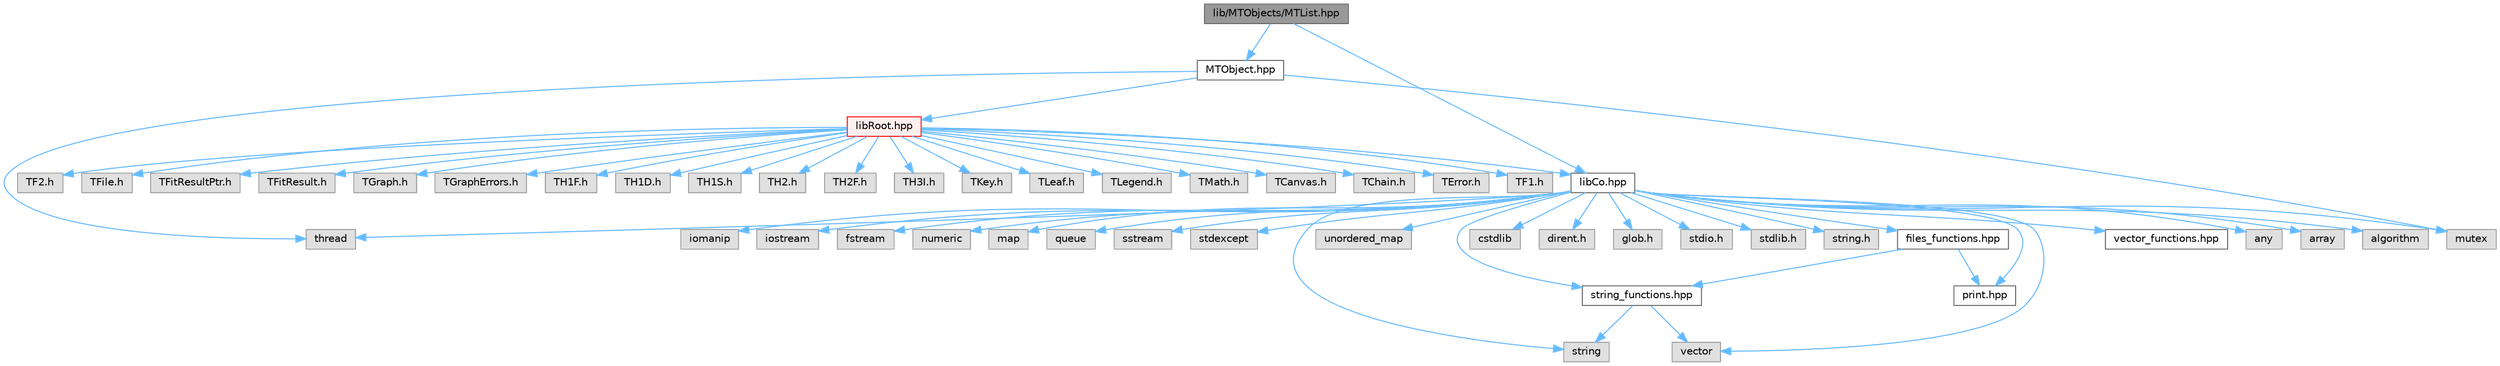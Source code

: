 digraph "lib/MTObjects/MTList.hpp"
{
 // LATEX_PDF_SIZE
  bgcolor="transparent";
  edge [fontname=Helvetica,fontsize=10,labelfontname=Helvetica,labelfontsize=10];
  node [fontname=Helvetica,fontsize=10,shape=box,height=0.2,width=0.4];
  Node1 [id="Node000001",label="lib/MTObjects/MTList.hpp",height=0.2,width=0.4,color="gray40", fillcolor="grey60", style="filled", fontcolor="black",tooltip=" "];
  Node1 -> Node2 [id="edge1_Node000001_Node000002",color="steelblue1",style="solid",tooltip=" "];
  Node2 [id="Node000002",label="MTObject.hpp",height=0.2,width=0.4,color="grey40", fillcolor="white", style="filled",URL="$_m_t_object_8hpp.html",tooltip=" "];
  Node2 -> Node3 [id="edge2_Node000002_Node000003",color="steelblue1",style="solid",tooltip=" "];
  Node3 [id="Node000003",label="thread",height=0.2,width=0.4,color="grey60", fillcolor="#E0E0E0", style="filled",tooltip=" "];
  Node2 -> Node4 [id="edge3_Node000002_Node000004",color="steelblue1",style="solid",tooltip=" "];
  Node4 [id="Node000004",label="mutex",height=0.2,width=0.4,color="grey60", fillcolor="#E0E0E0", style="filled",tooltip=" "];
  Node2 -> Node5 [id="edge4_Node000002_Node000005",color="steelblue1",style="solid",tooltip=" "];
  Node5 [id="Node000005",label="libRoot.hpp",height=0.2,width=0.4,color="red", fillcolor="#FFF0F0", style="filled",URL="$lib_root_8hpp.html",tooltip=" "];
  Node5 -> Node6 [id="edge5_Node000005_Node000006",color="steelblue1",style="solid",tooltip=" "];
  Node6 [id="Node000006",label="libCo.hpp",height=0.2,width=0.4,color="grey40", fillcolor="white", style="filled",URL="$lib_co_8hpp.html",tooltip=" "];
  Node6 -> Node7 [id="edge6_Node000006_Node000007",color="steelblue1",style="solid",tooltip=" "];
  Node7 [id="Node000007",label="any",height=0.2,width=0.4,color="grey60", fillcolor="#E0E0E0", style="filled",tooltip=" "];
  Node6 -> Node8 [id="edge7_Node000006_Node000008",color="steelblue1",style="solid",tooltip=" "];
  Node8 [id="Node000008",label="array",height=0.2,width=0.4,color="grey60", fillcolor="#E0E0E0", style="filled",tooltip=" "];
  Node6 -> Node9 [id="edge8_Node000006_Node000009",color="steelblue1",style="solid",tooltip=" "];
  Node9 [id="Node000009",label="algorithm",height=0.2,width=0.4,color="grey60", fillcolor="#E0E0E0", style="filled",tooltip=" "];
  Node6 -> Node10 [id="edge9_Node000006_Node000010",color="steelblue1",style="solid",tooltip=" "];
  Node10 [id="Node000010",label="iomanip",height=0.2,width=0.4,color="grey60", fillcolor="#E0E0E0", style="filled",tooltip=" "];
  Node6 -> Node11 [id="edge10_Node000006_Node000011",color="steelblue1",style="solid",tooltip=" "];
  Node11 [id="Node000011",label="iostream",height=0.2,width=0.4,color="grey60", fillcolor="#E0E0E0", style="filled",tooltip=" "];
  Node6 -> Node12 [id="edge11_Node000006_Node000012",color="steelblue1",style="solid",tooltip=" "];
  Node12 [id="Node000012",label="fstream",height=0.2,width=0.4,color="grey60", fillcolor="#E0E0E0", style="filled",tooltip=" "];
  Node6 -> Node13 [id="edge12_Node000006_Node000013",color="steelblue1",style="solid",tooltip=" "];
  Node13 [id="Node000013",label="numeric",height=0.2,width=0.4,color="grey60", fillcolor="#E0E0E0", style="filled",tooltip=" "];
  Node6 -> Node14 [id="edge13_Node000006_Node000014",color="steelblue1",style="solid",tooltip=" "];
  Node14 [id="Node000014",label="map",height=0.2,width=0.4,color="grey60", fillcolor="#E0E0E0", style="filled",tooltip=" "];
  Node6 -> Node4 [id="edge14_Node000006_Node000004",color="steelblue1",style="solid",tooltip=" "];
  Node6 -> Node15 [id="edge15_Node000006_Node000015",color="steelblue1",style="solid",tooltip=" "];
  Node15 [id="Node000015",label="queue",height=0.2,width=0.4,color="grey60", fillcolor="#E0E0E0", style="filled",tooltip=" "];
  Node6 -> Node16 [id="edge16_Node000006_Node000016",color="steelblue1",style="solid",tooltip=" "];
  Node16 [id="Node000016",label="sstream",height=0.2,width=0.4,color="grey60", fillcolor="#E0E0E0", style="filled",tooltip=" "];
  Node6 -> Node17 [id="edge17_Node000006_Node000017",color="steelblue1",style="solid",tooltip=" "];
  Node17 [id="Node000017",label="stdexcept",height=0.2,width=0.4,color="grey60", fillcolor="#E0E0E0", style="filled",tooltip=" "];
  Node6 -> Node18 [id="edge18_Node000006_Node000018",color="steelblue1",style="solid",tooltip=" "];
  Node18 [id="Node000018",label="string",height=0.2,width=0.4,color="grey60", fillcolor="#E0E0E0", style="filled",tooltip=" "];
  Node6 -> Node3 [id="edge19_Node000006_Node000003",color="steelblue1",style="solid",tooltip=" "];
  Node6 -> Node19 [id="edge20_Node000006_Node000019",color="steelblue1",style="solid",tooltip=" "];
  Node19 [id="Node000019",label="unordered_map",height=0.2,width=0.4,color="grey60", fillcolor="#E0E0E0", style="filled",tooltip=" "];
  Node6 -> Node20 [id="edge21_Node000006_Node000020",color="steelblue1",style="solid",tooltip=" "];
  Node20 [id="Node000020",label="vector",height=0.2,width=0.4,color="grey60", fillcolor="#E0E0E0", style="filled",tooltip=" "];
  Node6 -> Node21 [id="edge22_Node000006_Node000021",color="steelblue1",style="solid",tooltip=" "];
  Node21 [id="Node000021",label="cstdlib",height=0.2,width=0.4,color="grey60", fillcolor="#E0E0E0", style="filled",tooltip=" "];
  Node6 -> Node22 [id="edge23_Node000006_Node000022",color="steelblue1",style="solid",tooltip=" "];
  Node22 [id="Node000022",label="dirent.h",height=0.2,width=0.4,color="grey60", fillcolor="#E0E0E0", style="filled",tooltip=" "];
  Node6 -> Node23 [id="edge24_Node000006_Node000023",color="steelblue1",style="solid",tooltip=" "];
  Node23 [id="Node000023",label="glob.h",height=0.2,width=0.4,color="grey60", fillcolor="#E0E0E0", style="filled",tooltip=" "];
  Node6 -> Node24 [id="edge25_Node000006_Node000024",color="steelblue1",style="solid",tooltip=" "];
  Node24 [id="Node000024",label="stdio.h",height=0.2,width=0.4,color="grey60", fillcolor="#E0E0E0", style="filled",tooltip=" "];
  Node6 -> Node25 [id="edge26_Node000006_Node000025",color="steelblue1",style="solid",tooltip=" "];
  Node25 [id="Node000025",label="stdlib.h",height=0.2,width=0.4,color="grey60", fillcolor="#E0E0E0", style="filled",tooltip=" "];
  Node6 -> Node26 [id="edge27_Node000006_Node000026",color="steelblue1",style="solid",tooltip=" "];
  Node26 [id="Node000026",label="string.h",height=0.2,width=0.4,color="grey60", fillcolor="#E0E0E0", style="filled",tooltip=" "];
  Node6 -> Node27 [id="edge28_Node000006_Node000027",color="steelblue1",style="solid",tooltip=" "];
  Node27 [id="Node000027",label="print.hpp",height=0.2,width=0.4,color="grey40", fillcolor="white", style="filled",URL="$print_8hpp.html",tooltip=" "];
  Node6 -> Node28 [id="edge29_Node000006_Node000028",color="steelblue1",style="solid",tooltip=" "];
  Node28 [id="Node000028",label="string_functions.hpp",height=0.2,width=0.4,color="grey40", fillcolor="white", style="filled",URL="$string__functions_8hpp.html",tooltip=" "];
  Node28 -> Node20 [id="edge30_Node000028_Node000020",color="steelblue1",style="solid",tooltip=" "];
  Node28 -> Node18 [id="edge31_Node000028_Node000018",color="steelblue1",style="solid",tooltip=" "];
  Node6 -> Node29 [id="edge32_Node000006_Node000029",color="steelblue1",style="solid",tooltip=" "];
  Node29 [id="Node000029",label="files_functions.hpp",height=0.2,width=0.4,color="grey40", fillcolor="white", style="filled",URL="$files__functions_8hpp.html",tooltip=" "];
  Node29 -> Node27 [id="edge33_Node000029_Node000027",color="steelblue1",style="solid",tooltip=" "];
  Node29 -> Node28 [id="edge34_Node000029_Node000028",color="steelblue1",style="solid",tooltip=" "];
  Node6 -> Node30 [id="edge35_Node000006_Node000030",color="steelblue1",style="solid",tooltip=" "];
  Node30 [id="Node000030",label="vector_functions.hpp",height=0.2,width=0.4,color="grey40", fillcolor="white", style="filled",URL="$vector__functions_8hpp.html",tooltip=" "];
  Node5 -> Node31 [id="edge36_Node000005_Node000031",color="steelblue1",style="solid",tooltip=" "];
  Node31 [id="Node000031",label="TCanvas.h",height=0.2,width=0.4,color="grey60", fillcolor="#E0E0E0", style="filled",tooltip=" "];
  Node5 -> Node32 [id="edge37_Node000005_Node000032",color="steelblue1",style="solid",tooltip=" "];
  Node32 [id="Node000032",label="TChain.h",height=0.2,width=0.4,color="grey60", fillcolor="#E0E0E0", style="filled",tooltip=" "];
  Node5 -> Node33 [id="edge38_Node000005_Node000033",color="steelblue1",style="solid",tooltip=" "];
  Node33 [id="Node000033",label="TError.h",height=0.2,width=0.4,color="grey60", fillcolor="#E0E0E0", style="filled",tooltip=" "];
  Node5 -> Node34 [id="edge39_Node000005_Node000034",color="steelblue1",style="solid",tooltip=" "];
  Node34 [id="Node000034",label="TF1.h",height=0.2,width=0.4,color="grey60", fillcolor="#E0E0E0", style="filled",tooltip=" "];
  Node5 -> Node35 [id="edge40_Node000005_Node000035",color="steelblue1",style="solid",tooltip=" "];
  Node35 [id="Node000035",label="TF2.h",height=0.2,width=0.4,color="grey60", fillcolor="#E0E0E0", style="filled",tooltip=" "];
  Node5 -> Node36 [id="edge41_Node000005_Node000036",color="steelblue1",style="solid",tooltip=" "];
  Node36 [id="Node000036",label="TFile.h",height=0.2,width=0.4,color="grey60", fillcolor="#E0E0E0", style="filled",tooltip=" "];
  Node5 -> Node37 [id="edge42_Node000005_Node000037",color="steelblue1",style="solid",tooltip=" "];
  Node37 [id="Node000037",label="TFitResultPtr.h",height=0.2,width=0.4,color="grey60", fillcolor="#E0E0E0", style="filled",tooltip=" "];
  Node5 -> Node38 [id="edge43_Node000005_Node000038",color="steelblue1",style="solid",tooltip=" "];
  Node38 [id="Node000038",label="TFitResult.h",height=0.2,width=0.4,color="grey60", fillcolor="#E0E0E0", style="filled",tooltip=" "];
  Node5 -> Node39 [id="edge44_Node000005_Node000039",color="steelblue1",style="solid",tooltip=" "];
  Node39 [id="Node000039",label="TGraph.h",height=0.2,width=0.4,color="grey60", fillcolor="#E0E0E0", style="filled",tooltip=" "];
  Node5 -> Node40 [id="edge45_Node000005_Node000040",color="steelblue1",style="solid",tooltip=" "];
  Node40 [id="Node000040",label="TGraphErrors.h",height=0.2,width=0.4,color="grey60", fillcolor="#E0E0E0", style="filled",tooltip=" "];
  Node5 -> Node41 [id="edge46_Node000005_Node000041",color="steelblue1",style="solid",tooltip=" "];
  Node41 [id="Node000041",label="TH1F.h",height=0.2,width=0.4,color="grey60", fillcolor="#E0E0E0", style="filled",tooltip=" "];
  Node5 -> Node42 [id="edge47_Node000005_Node000042",color="steelblue1",style="solid",tooltip=" "];
  Node42 [id="Node000042",label="TH1D.h",height=0.2,width=0.4,color="grey60", fillcolor="#E0E0E0", style="filled",tooltip=" "];
  Node5 -> Node43 [id="edge48_Node000005_Node000043",color="steelblue1",style="solid",tooltip=" "];
  Node43 [id="Node000043",label="TH1S.h",height=0.2,width=0.4,color="grey60", fillcolor="#E0E0E0", style="filled",tooltip=" "];
  Node5 -> Node44 [id="edge49_Node000005_Node000044",color="steelblue1",style="solid",tooltip=" "];
  Node44 [id="Node000044",label="TH2.h",height=0.2,width=0.4,color="grey60", fillcolor="#E0E0E0", style="filled",tooltip=" "];
  Node5 -> Node45 [id="edge50_Node000005_Node000045",color="steelblue1",style="solid",tooltip=" "];
  Node45 [id="Node000045",label="TH2F.h",height=0.2,width=0.4,color="grey60", fillcolor="#E0E0E0", style="filled",tooltip=" "];
  Node5 -> Node46 [id="edge51_Node000005_Node000046",color="steelblue1",style="solid",tooltip=" "];
  Node46 [id="Node000046",label="TH3I.h",height=0.2,width=0.4,color="grey60", fillcolor="#E0E0E0", style="filled",tooltip=" "];
  Node5 -> Node47 [id="edge52_Node000005_Node000047",color="steelblue1",style="solid",tooltip=" "];
  Node47 [id="Node000047",label="TKey.h",height=0.2,width=0.4,color="grey60", fillcolor="#E0E0E0", style="filled",tooltip=" "];
  Node5 -> Node48 [id="edge53_Node000005_Node000048",color="steelblue1",style="solid",tooltip=" "];
  Node48 [id="Node000048",label="TLeaf.h",height=0.2,width=0.4,color="grey60", fillcolor="#E0E0E0", style="filled",tooltip=" "];
  Node5 -> Node49 [id="edge54_Node000005_Node000049",color="steelblue1",style="solid",tooltip=" "];
  Node49 [id="Node000049",label="TLegend.h",height=0.2,width=0.4,color="grey60", fillcolor="#E0E0E0", style="filled",tooltip=" "];
  Node5 -> Node50 [id="edge55_Node000005_Node000050",color="steelblue1",style="solid",tooltip=" "];
  Node50 [id="Node000050",label="TMath.h",height=0.2,width=0.4,color="grey60", fillcolor="#E0E0E0", style="filled",tooltip=" "];
  Node1 -> Node6 [id="edge56_Node000001_Node000006",color="steelblue1",style="solid",tooltip=" "];
}
